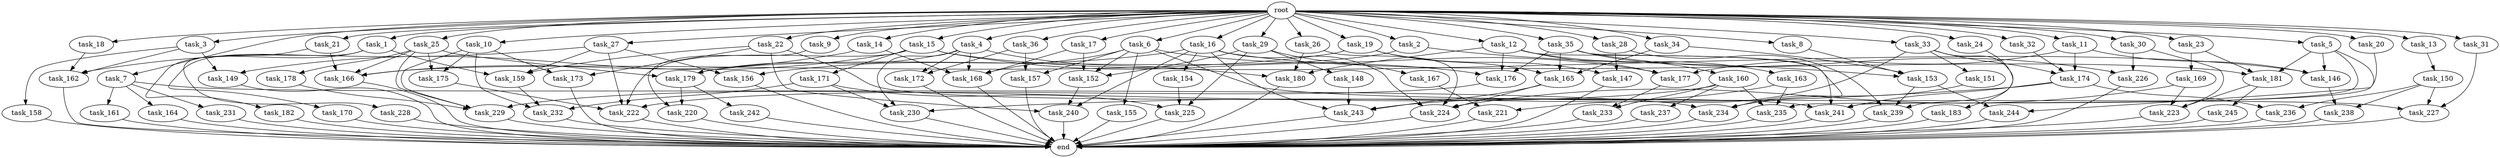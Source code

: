 digraph G {
  root [size="0.000000"];
  task_1 [size="102.400000"];
  task_2 [size="102.400000"];
  task_3 [size="102.400000"];
  task_4 [size="102.400000"];
  task_5 [size="102.400000"];
  task_6 [size="102.400000"];
  task_7 [size="102.400000"];
  task_8 [size="102.400000"];
  task_9 [size="102.400000"];
  task_10 [size="102.400000"];
  task_11 [size="102.400000"];
  task_12 [size="102.400000"];
  task_13 [size="102.400000"];
  task_14 [size="102.400000"];
  task_15 [size="102.400000"];
  task_16 [size="102.400000"];
  task_17 [size="102.400000"];
  task_18 [size="102.400000"];
  task_19 [size="102.400000"];
  task_20 [size="102.400000"];
  task_21 [size="102.400000"];
  task_22 [size="102.400000"];
  task_23 [size="102.400000"];
  task_24 [size="102.400000"];
  task_25 [size="102.400000"];
  task_26 [size="102.400000"];
  task_27 [size="102.400000"];
  task_28 [size="102.400000"];
  task_29 [size="102.400000"];
  task_30 [size="102.400000"];
  task_31 [size="102.400000"];
  task_32 [size="102.400000"];
  task_33 [size="102.400000"];
  task_34 [size="102.400000"];
  task_35 [size="102.400000"];
  task_36 [size="102.400000"];
  task_146 [size="87617332838.400009"];
  task_147 [size="97066260889.600006"];
  task_148 [size="30923764531.200001"];
  task_149 [size="73014444032.000000"];
  task_150 [size="54975581388.800003"];
  task_151 [size="85899345920.000000"];
  task_152 [size="103938208563.200012"];
  task_153 [size="59270548684.800003"];
  task_154 [size="13743895347.200001"];
  task_155 [size="30923764531.200001"];
  task_156 [size="55834574848.000000"];
  task_157 [size="52398601011.200005"];
  task_158 [size="30923764531.200001"];
  task_159 [size="115105123532.800003"];
  task_160 [size="85899345920.000000"];
  task_161 [size="7730941132.800000"];
  task_162 [size="86758339379.200012"];
  task_163 [size="69578470195.199997"];
  task_164 [size="7730941132.800000"];
  task_165 [size="141733920768.000000"];
  task_166 [size="95348273971.200012"];
  task_167 [size="30923764531.200001"];
  task_168 [size="146028888064.000000"];
  task_169 [size="13743895347.200001"];
  task_170 [size="69578470195.199997"];
  task_171 [size="42090679500.800003"];
  task_172 [size="91053306675.200012"];
  task_173 [size="73014444032.000000"];
  task_174 [size="131425999257.600006"];
  task_175 [size="111669149696.000000"];
  task_176 [size="197568495616.000000"];
  task_177 [size="142592914227.200012"];
  task_178 [size="42090679500.800003"];
  task_179 [size="153759829196.800018"];
  task_180 [size="181247619891.200012"];
  task_181 [size="30923764531.200001"];
  task_182 [size="7730941132.800000"];
  task_183 [size="85899345920.000000"];
  task_220 [size="55834574848.000000"];
  task_221 [size="93630287052.800003"];
  task_222 [size="113387136614.400009"];
  task_223 [size="76450417868.800003"];
  task_224 [size="62706522521.600006"];
  task_225 [size="170080704921.600006"];
  task_226 [size="89335319756.800003"];
  task_227 [size="65283502899.200005"];
  task_228 [size="69578470195.199997"];
  task_229 [size="223338299392.000000"];
  task_230 [size="194132521779.200012"];
  task_231 [size="7730941132.800000"];
  task_232 [size="142592914227.200012"];
  task_233 [size="124554051584.000000"];
  task_234 [size="135720966553.600006"];
  task_235 [size="80745385164.800003"];
  task_236 [size="58411555225.600006"];
  task_237 [size="69578470195.199997"];
  task_238 [size="34359738368.000000"];
  task_239 [size="166644731084.800018"];
  task_240 [size="103079215104.000000"];
  task_241 [size="149464861900.800018"];
  task_242 [size="42090679500.800003"];
  task_243 [size="79886391705.600006"];
  task_244 [size="45526653337.600006"];
  task_245 [size="69578470195.199997"];
  end [size="0.000000"];

  root -> task_1 [size="1.000000"];
  root -> task_2 [size="1.000000"];
  root -> task_3 [size="1.000000"];
  root -> task_4 [size="1.000000"];
  root -> task_5 [size="1.000000"];
  root -> task_6 [size="1.000000"];
  root -> task_7 [size="1.000000"];
  root -> task_8 [size="1.000000"];
  root -> task_9 [size="1.000000"];
  root -> task_10 [size="1.000000"];
  root -> task_11 [size="1.000000"];
  root -> task_12 [size="1.000000"];
  root -> task_13 [size="1.000000"];
  root -> task_14 [size="1.000000"];
  root -> task_15 [size="1.000000"];
  root -> task_16 [size="1.000000"];
  root -> task_17 [size="1.000000"];
  root -> task_18 [size="1.000000"];
  root -> task_19 [size="1.000000"];
  root -> task_20 [size="1.000000"];
  root -> task_21 [size="1.000000"];
  root -> task_22 [size="1.000000"];
  root -> task_23 [size="1.000000"];
  root -> task_24 [size="1.000000"];
  root -> task_25 [size="1.000000"];
  root -> task_26 [size="1.000000"];
  root -> task_27 [size="1.000000"];
  root -> task_28 [size="1.000000"];
  root -> task_29 [size="1.000000"];
  root -> task_30 [size="1.000000"];
  root -> task_31 [size="1.000000"];
  root -> task_32 [size="1.000000"];
  root -> task_33 [size="1.000000"];
  root -> task_34 [size="1.000000"];
  root -> task_35 [size="1.000000"];
  root -> task_36 [size="1.000000"];
  task_1 -> task_159 [size="679477248.000000"];
  task_1 -> task_170 [size="679477248.000000"];
  task_1 -> task_228 [size="679477248.000000"];
  task_2 -> task_153 [size="411041792.000000"];
  task_2 -> task_179 [size="411041792.000000"];
  task_3 -> task_149 [size="301989888.000000"];
  task_3 -> task_158 [size="301989888.000000"];
  task_3 -> task_162 [size="301989888.000000"];
  task_4 -> task_168 [size="679477248.000000"];
  task_4 -> task_172 [size="679477248.000000"];
  task_4 -> task_179 [size="679477248.000000"];
  task_4 -> task_180 [size="679477248.000000"];
  task_4 -> task_230 [size="679477248.000000"];
  task_5 -> task_146 [size="33554432.000000"];
  task_5 -> task_181 [size="33554432.000000"];
  task_5 -> task_235 [size="33554432.000000"];
  task_5 -> task_244 [size="33554432.000000"];
  task_6 -> task_152 [size="301989888.000000"];
  task_6 -> task_155 [size="301989888.000000"];
  task_6 -> task_157 [size="301989888.000000"];
  task_6 -> task_168 [size="301989888.000000"];
  task_6 -> task_177 [size="301989888.000000"];
  task_6 -> task_227 [size="301989888.000000"];
  task_7 -> task_161 [size="75497472.000000"];
  task_7 -> task_164 [size="75497472.000000"];
  task_7 -> task_231 [size="75497472.000000"];
  task_7 -> task_234 [size="75497472.000000"];
  task_8 -> task_153 [size="33554432.000000"];
  task_9 -> task_220 [size="134217728.000000"];
  task_10 -> task_173 [size="679477248.000000"];
  task_10 -> task_175 [size="679477248.000000"];
  task_10 -> task_229 [size="679477248.000000"];
  task_10 -> task_232 [size="679477248.000000"];
  task_11 -> task_146 [size="411041792.000000"];
  task_11 -> task_174 [size="411041792.000000"];
  task_11 -> task_177 [size="411041792.000000"];
  task_12 -> task_163 [size="679477248.000000"];
  task_12 -> task_176 [size="679477248.000000"];
  task_12 -> task_177 [size="679477248.000000"];
  task_12 -> task_180 [size="679477248.000000"];
  task_12 -> task_241 [size="679477248.000000"];
  task_13 -> task_150 [size="536870912.000000"];
  task_14 -> task_166 [size="33554432.000000"];
  task_14 -> task_168 [size="33554432.000000"];
  task_15 -> task_146 [size="411041792.000000"];
  task_15 -> task_149 [size="411041792.000000"];
  task_15 -> task_171 [size="411041792.000000"];
  task_15 -> task_176 [size="411041792.000000"];
  task_15 -> task_222 [size="411041792.000000"];
  task_16 -> task_154 [size="134217728.000000"];
  task_16 -> task_156 [size="134217728.000000"];
  task_16 -> task_181 [size="134217728.000000"];
  task_16 -> task_224 [size="134217728.000000"];
  task_16 -> task_240 [size="134217728.000000"];
  task_16 -> task_243 [size="134217728.000000"];
  task_17 -> task_152 [size="411041792.000000"];
  task_17 -> task_168 [size="411041792.000000"];
  task_18 -> task_162 [size="134217728.000000"];
  task_19 -> task_147 [size="411041792.000000"];
  task_19 -> task_165 [size="411041792.000000"];
  task_19 -> task_166 [size="411041792.000000"];
  task_20 -> task_241 [size="209715200.000000"];
  task_21 -> task_166 [size="75497472.000000"];
  task_21 -> task_182 [size="75497472.000000"];
  task_22 -> task_159 [size="33554432.000000"];
  task_22 -> task_173 [size="33554432.000000"];
  task_22 -> task_240 [size="33554432.000000"];
  task_22 -> task_241 [size="33554432.000000"];
  task_23 -> task_169 [size="134217728.000000"];
  task_23 -> task_181 [size="134217728.000000"];
  task_24 -> task_239 [size="679477248.000000"];
  task_25 -> task_166 [size="411041792.000000"];
  task_25 -> task_175 [size="411041792.000000"];
  task_25 -> task_178 [size="411041792.000000"];
  task_25 -> task_179 [size="411041792.000000"];
  task_25 -> task_229 [size="411041792.000000"];
  task_26 -> task_180 [size="411041792.000000"];
  task_26 -> task_224 [size="411041792.000000"];
  task_27 -> task_156 [size="411041792.000000"];
  task_27 -> task_159 [size="411041792.000000"];
  task_27 -> task_162 [size="411041792.000000"];
  task_27 -> task_222 [size="411041792.000000"];
  task_28 -> task_147 [size="536870912.000000"];
  task_28 -> task_239 [size="536870912.000000"];
  task_29 -> task_148 [size="301989888.000000"];
  task_29 -> task_152 [size="301989888.000000"];
  task_29 -> task_167 [size="301989888.000000"];
  task_29 -> task_225 [size="301989888.000000"];
  task_30 -> task_223 [size="33554432.000000"];
  task_30 -> task_226 [size="33554432.000000"];
  task_31 -> task_227 [size="301989888.000000"];
  task_32 -> task_174 [size="33554432.000000"];
  task_33 -> task_151 [size="838860800.000000"];
  task_33 -> task_174 [size="838860800.000000"];
  task_33 -> task_183 [size="838860800.000000"];
  task_33 -> task_221 [size="838860800.000000"];
  task_34 -> task_153 [size="134217728.000000"];
  task_34 -> task_165 [size="134217728.000000"];
  task_35 -> task_160 [size="838860800.000000"];
  task_35 -> task_165 [size="838860800.000000"];
  task_35 -> task_176 [size="838860800.000000"];
  task_35 -> task_226 [size="838860800.000000"];
  task_35 -> task_234 [size="838860800.000000"];
  task_36 -> task_157 [size="209715200.000000"];
  task_36 -> task_172 [size="209715200.000000"];
  task_146 -> task_238 [size="301989888.000000"];
  task_147 -> end [size="1.000000"];
  task_148 -> task_243 [size="536870912.000000"];
  task_149 -> end [size="1.000000"];
  task_150 -> task_227 [size="33554432.000000"];
  task_150 -> task_236 [size="33554432.000000"];
  task_150 -> task_238 [size="33554432.000000"];
  task_151 -> task_234 [size="411041792.000000"];
  task_152 -> task_240 [size="838860800.000000"];
  task_153 -> task_239 [size="411041792.000000"];
  task_153 -> task_244 [size="411041792.000000"];
  task_154 -> task_225 [size="679477248.000000"];
  task_155 -> end [size="1.000000"];
  task_156 -> end [size="1.000000"];
  task_157 -> end [size="1.000000"];
  task_158 -> end [size="1.000000"];
  task_159 -> task_232 [size="33554432.000000"];
  task_160 -> task_229 [size="679477248.000000"];
  task_160 -> task_233 [size="679477248.000000"];
  task_160 -> task_235 [size="679477248.000000"];
  task_160 -> task_237 [size="679477248.000000"];
  task_161 -> end [size="1.000000"];
  task_162 -> end [size="1.000000"];
  task_163 -> task_235 [size="75497472.000000"];
  task_163 -> task_243 [size="75497472.000000"];
  task_164 -> end [size="1.000000"];
  task_165 -> task_224 [size="33554432.000000"];
  task_165 -> task_243 [size="33554432.000000"];
  task_166 -> end [size="1.000000"];
  task_167 -> task_221 [size="75497472.000000"];
  task_168 -> end [size="1.000000"];
  task_169 -> task_223 [size="33554432.000000"];
  task_169 -> task_224 [size="33554432.000000"];
  task_170 -> end [size="1.000000"];
  task_171 -> task_225 [size="679477248.000000"];
  task_171 -> task_230 [size="679477248.000000"];
  task_171 -> task_232 [size="679477248.000000"];
  task_172 -> end [size="1.000000"];
  task_173 -> end [size="1.000000"];
  task_174 -> task_230 [size="536870912.000000"];
  task_174 -> task_236 [size="536870912.000000"];
  task_174 -> task_241 [size="536870912.000000"];
  task_175 -> task_222 [size="209715200.000000"];
  task_176 -> task_222 [size="75497472.000000"];
  task_177 -> task_233 [size="536870912.000000"];
  task_178 -> task_229 [size="411041792.000000"];
  task_179 -> task_220 [size="411041792.000000"];
  task_179 -> task_242 [size="411041792.000000"];
  task_180 -> end [size="1.000000"];
  task_181 -> task_223 [size="679477248.000000"];
  task_181 -> task_245 [size="679477248.000000"];
  task_182 -> end [size="1.000000"];
  task_183 -> end [size="1.000000"];
  task_220 -> end [size="1.000000"];
  task_221 -> end [size="1.000000"];
  task_222 -> end [size="1.000000"];
  task_223 -> end [size="1.000000"];
  task_224 -> end [size="1.000000"];
  task_225 -> end [size="1.000000"];
  task_226 -> end [size="1.000000"];
  task_227 -> end [size="1.000000"];
  task_228 -> end [size="1.000000"];
  task_229 -> end [size="1.000000"];
  task_230 -> end [size="1.000000"];
  task_231 -> end [size="1.000000"];
  task_232 -> end [size="1.000000"];
  task_233 -> end [size="1.000000"];
  task_234 -> end [size="1.000000"];
  task_235 -> end [size="1.000000"];
  task_236 -> end [size="1.000000"];
  task_237 -> end [size="1.000000"];
  task_238 -> end [size="1.000000"];
  task_239 -> end [size="1.000000"];
  task_240 -> end [size="1.000000"];
  task_241 -> end [size="1.000000"];
  task_242 -> end [size="1.000000"];
  task_243 -> end [size="1.000000"];
  task_244 -> end [size="1.000000"];
  task_245 -> end [size="1.000000"];
}
